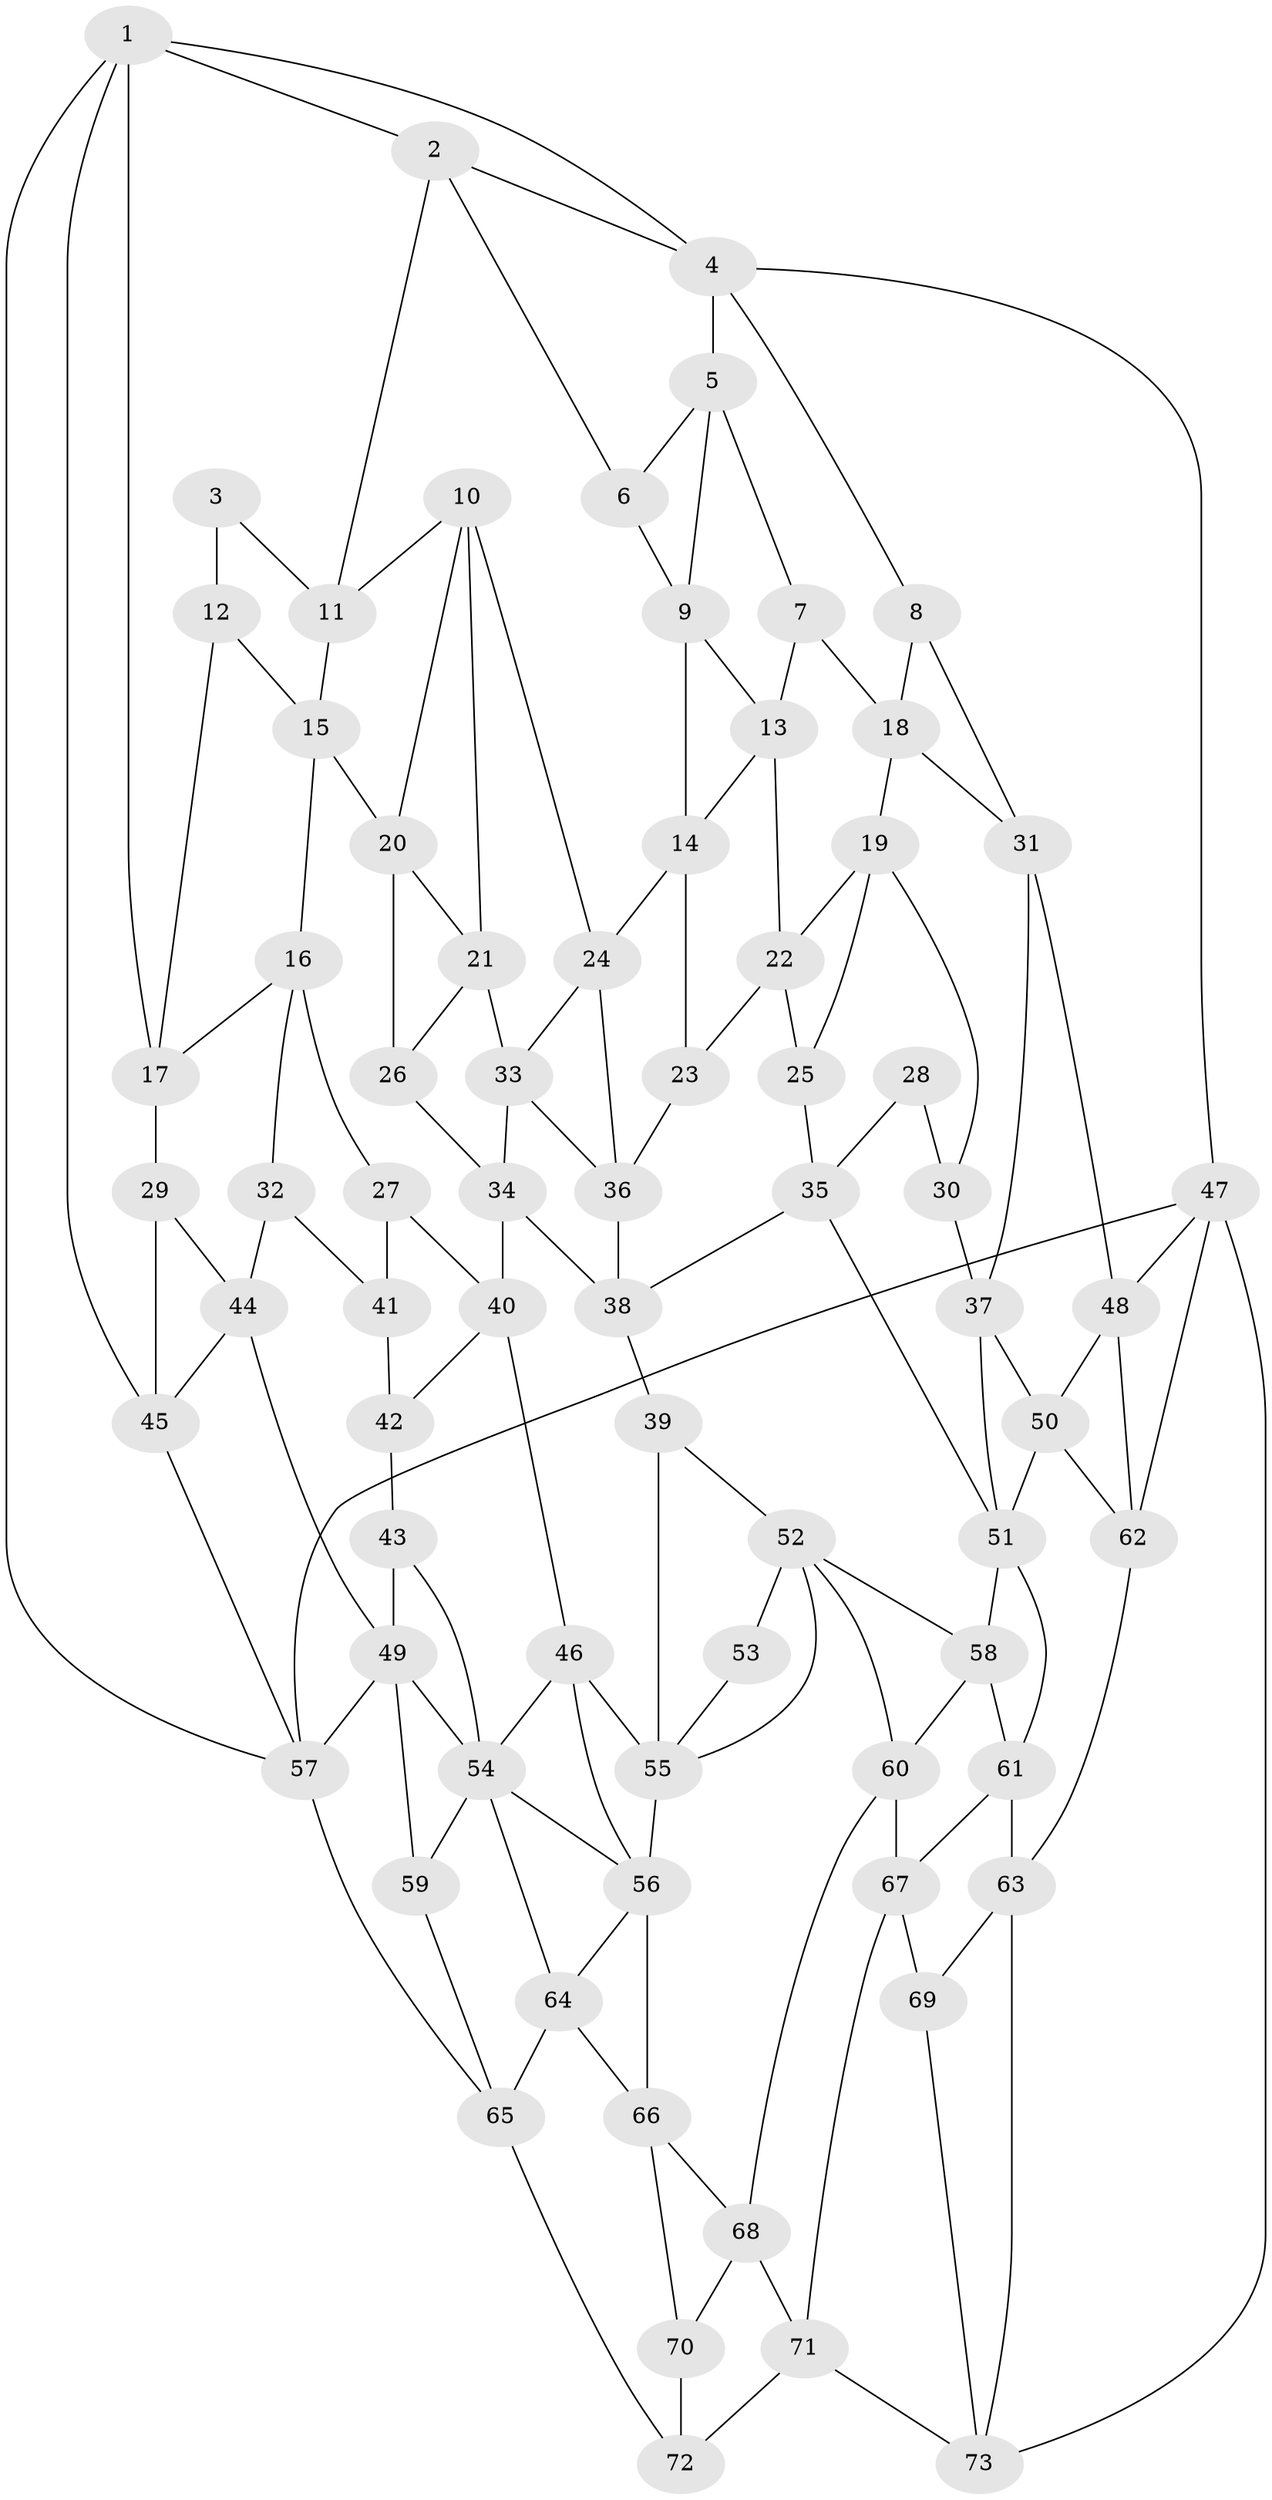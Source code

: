 // original degree distribution, {3: 0.0136986301369863, 6: 0.19863013698630136, 5: 0.5753424657534246, 4: 0.21232876712328766}
// Generated by graph-tools (version 1.1) at 2025/27/03/09/25 03:27:13]
// undirected, 73 vertices, 139 edges
graph export_dot {
graph [start="1"]
  node [color=gray90,style=filled];
  1;
  2;
  3;
  4;
  5;
  6;
  7;
  8;
  9;
  10;
  11;
  12;
  13;
  14;
  15;
  16;
  17;
  18;
  19;
  20;
  21;
  22;
  23;
  24;
  25;
  26;
  27;
  28;
  29;
  30;
  31;
  32;
  33;
  34;
  35;
  36;
  37;
  38;
  39;
  40;
  41;
  42;
  43;
  44;
  45;
  46;
  47;
  48;
  49;
  50;
  51;
  52;
  53;
  54;
  55;
  56;
  57;
  58;
  59;
  60;
  61;
  62;
  63;
  64;
  65;
  66;
  67;
  68;
  69;
  70;
  71;
  72;
  73;
  1 -- 2 [weight=1.0];
  1 -- 4 [weight=1.0];
  1 -- 17 [weight=1.0];
  1 -- 45 [weight=1.0];
  1 -- 57 [weight=1.0];
  2 -- 4 [weight=1.0];
  2 -- 6 [weight=1.0];
  2 -- 11 [weight=1.0];
  3 -- 11 [weight=1.0];
  3 -- 12 [weight=2.0];
  4 -- 5 [weight=1.0];
  4 -- 8 [weight=1.0];
  4 -- 47 [weight=1.0];
  5 -- 6 [weight=1.0];
  5 -- 7 [weight=1.0];
  5 -- 9 [weight=1.0];
  6 -- 9 [weight=1.0];
  7 -- 13 [weight=1.0];
  7 -- 18 [weight=1.0];
  8 -- 18 [weight=1.0];
  8 -- 31 [weight=1.0];
  9 -- 13 [weight=1.0];
  9 -- 14 [weight=1.0];
  10 -- 11 [weight=1.0];
  10 -- 20 [weight=1.0];
  10 -- 21 [weight=1.0];
  10 -- 24 [weight=1.0];
  11 -- 15 [weight=1.0];
  12 -- 15 [weight=1.0];
  12 -- 17 [weight=1.0];
  13 -- 14 [weight=1.0];
  13 -- 22 [weight=1.0];
  14 -- 23 [weight=1.0];
  14 -- 24 [weight=1.0];
  15 -- 16 [weight=1.0];
  15 -- 20 [weight=1.0];
  16 -- 17 [weight=1.0];
  16 -- 27 [weight=1.0];
  16 -- 32 [weight=1.0];
  17 -- 29 [weight=1.0];
  18 -- 19 [weight=1.0];
  18 -- 31 [weight=1.0];
  19 -- 22 [weight=1.0];
  19 -- 25 [weight=1.0];
  19 -- 30 [weight=1.0];
  20 -- 21 [weight=1.0];
  20 -- 26 [weight=1.0];
  21 -- 26 [weight=1.0];
  21 -- 33 [weight=1.0];
  22 -- 23 [weight=1.0];
  22 -- 25 [weight=1.0];
  23 -- 36 [weight=1.0];
  24 -- 33 [weight=1.0];
  24 -- 36 [weight=1.0];
  25 -- 35 [weight=1.0];
  26 -- 34 [weight=1.0];
  27 -- 40 [weight=1.0];
  27 -- 41 [weight=1.0];
  28 -- 30 [weight=2.0];
  28 -- 35 [weight=1.0];
  29 -- 44 [weight=1.0];
  29 -- 45 [weight=1.0];
  30 -- 37 [weight=1.0];
  31 -- 37 [weight=1.0];
  31 -- 48 [weight=1.0];
  32 -- 41 [weight=1.0];
  32 -- 44 [weight=1.0];
  33 -- 34 [weight=1.0];
  33 -- 36 [weight=1.0];
  34 -- 38 [weight=1.0];
  34 -- 40 [weight=1.0];
  35 -- 38 [weight=1.0];
  35 -- 51 [weight=1.0];
  36 -- 38 [weight=1.0];
  37 -- 50 [weight=1.0];
  37 -- 51 [weight=1.0];
  38 -- 39 [weight=1.0];
  39 -- 52 [weight=1.0];
  39 -- 55 [weight=1.0];
  40 -- 42 [weight=1.0];
  40 -- 46 [weight=1.0];
  41 -- 42 [weight=2.0];
  42 -- 43 [weight=1.0];
  43 -- 49 [weight=1.0];
  43 -- 54 [weight=1.0];
  44 -- 45 [weight=1.0];
  44 -- 49 [weight=1.0];
  45 -- 57 [weight=1.0];
  46 -- 54 [weight=1.0];
  46 -- 55 [weight=1.0];
  46 -- 56 [weight=1.0];
  47 -- 48 [weight=1.0];
  47 -- 57 [weight=1.0];
  47 -- 62 [weight=1.0];
  47 -- 73 [weight=1.0];
  48 -- 50 [weight=1.0];
  48 -- 62 [weight=1.0];
  49 -- 54 [weight=1.0];
  49 -- 57 [weight=1.0];
  49 -- 59 [weight=2.0];
  50 -- 51 [weight=2.0];
  50 -- 62 [weight=1.0];
  51 -- 58 [weight=1.0];
  51 -- 61 [weight=1.0];
  52 -- 53 [weight=2.0];
  52 -- 55 [weight=1.0];
  52 -- 58 [weight=1.0];
  52 -- 60 [weight=1.0];
  53 -- 55 [weight=1.0];
  54 -- 56 [weight=1.0];
  54 -- 59 [weight=1.0];
  54 -- 64 [weight=1.0];
  55 -- 56 [weight=2.0];
  56 -- 64 [weight=1.0];
  56 -- 66 [weight=1.0];
  57 -- 65 [weight=1.0];
  58 -- 60 [weight=1.0];
  58 -- 61 [weight=1.0];
  59 -- 65 [weight=1.0];
  60 -- 67 [weight=1.0];
  60 -- 68 [weight=1.0];
  61 -- 63 [weight=1.0];
  61 -- 67 [weight=1.0];
  62 -- 63 [weight=1.0];
  63 -- 69 [weight=1.0];
  63 -- 73 [weight=1.0];
  64 -- 65 [weight=1.0];
  64 -- 66 [weight=1.0];
  65 -- 72 [weight=1.0];
  66 -- 68 [weight=1.0];
  66 -- 70 [weight=1.0];
  67 -- 69 [weight=1.0];
  67 -- 71 [weight=1.0];
  68 -- 70 [weight=1.0];
  68 -- 71 [weight=1.0];
  69 -- 73 [weight=1.0];
  70 -- 72 [weight=2.0];
  71 -- 72 [weight=1.0];
  71 -- 73 [weight=1.0];
}
